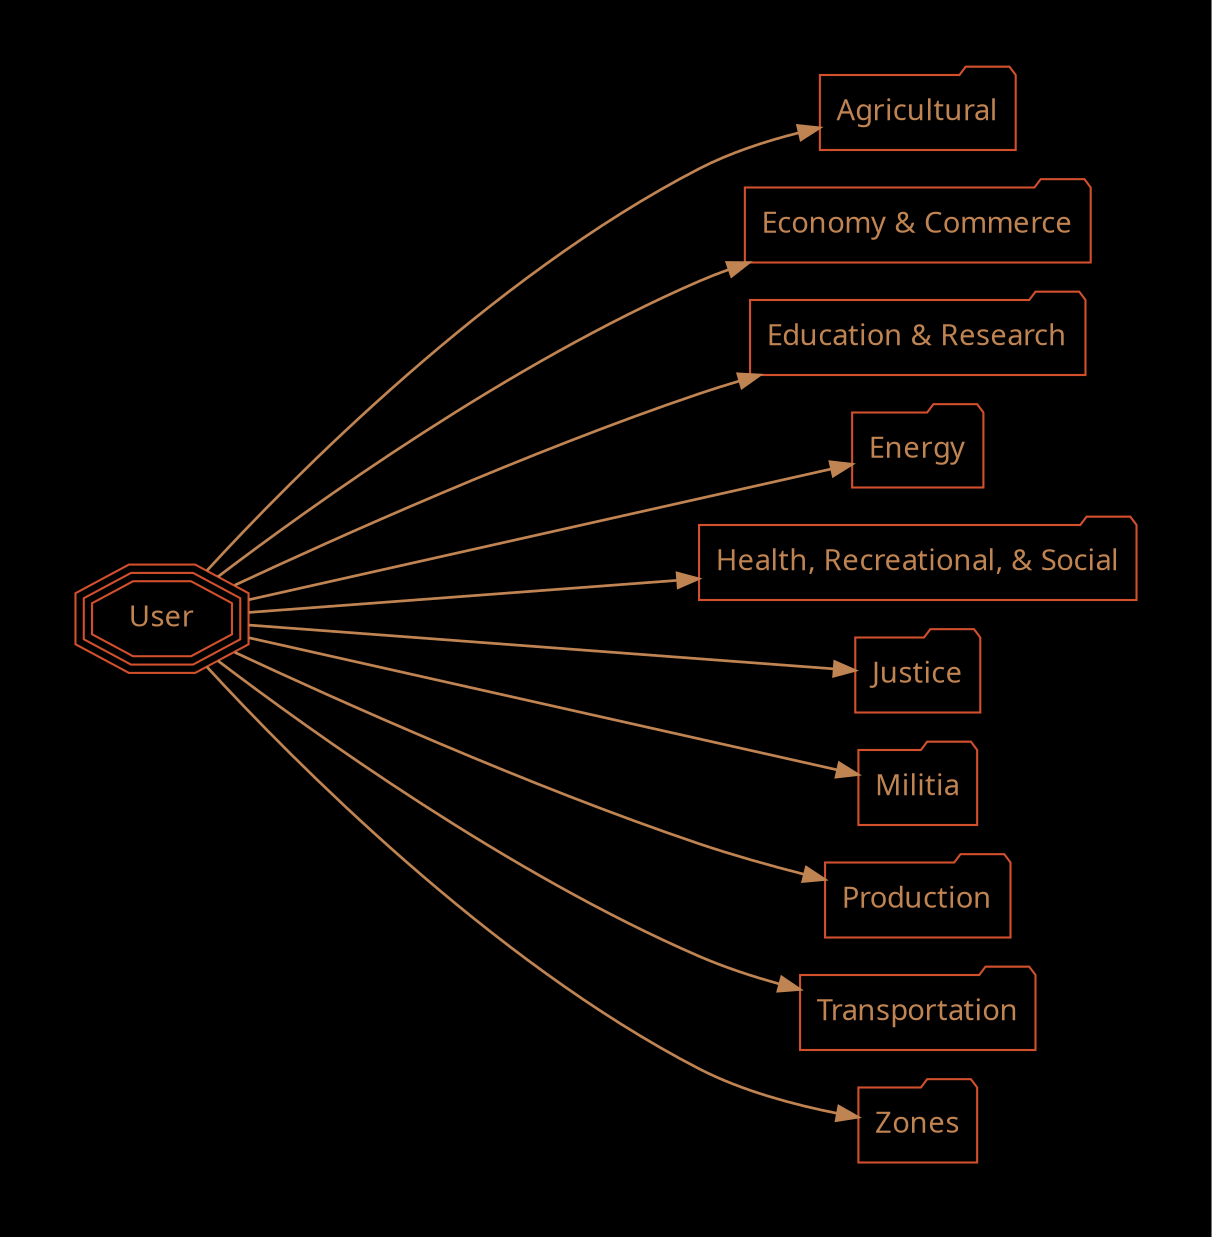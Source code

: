 /*
  This is part of the Avaneya Project Crew Handbook.
  Copyright (C) 2010, 2011, 2012
    Kshatra Corp.
  See the file License for copying conditions.
  
  To manually compile:
      $ sudo aptitude install graphviz
      $ twopi -Tpdf Units_User_Basic_All.twopi.gv -o Units_User_Basic_All.pdf
*/

// High level categories for all of the user's basic units graph...
digraph Units_User_Basic_All
{
    // Graph attributes...
	bgcolor="black";
	margin="0";
	rankdir="LR";
	ratio="auto";
    ranksep="3";
    pad="0.5,0.5";
    compound="true";
    overlap="vpsc";
    root="User";

	// Node attributes...
	node[color="#d3502dff"];
	node[fillcolor="gray10"];
    node[fontcolor="#c08453ff"];
    node[fontname="Ubuntu"];
    node[shape="folder"]
	
	// Edge attributes...
	edge[color="#c08453ff"];
	edge[penwidth="1.3"];

    // User root node...
    "User"[shape=tripleoctagon];
    
    // Link all categories to user...
    "User" -> "Agricultural";
    "User" -> "Economy & Commerce";
    "User" -> "Education & Research";
    "User" -> "Energy";
    "User" -> "Health, Recreational, & Social";
    "User" -> "Justice";
    "User" -> "Militia";
    "User" -> "Production";
    "User" -> "Transportation";
    "User" -> "Zones";
}

